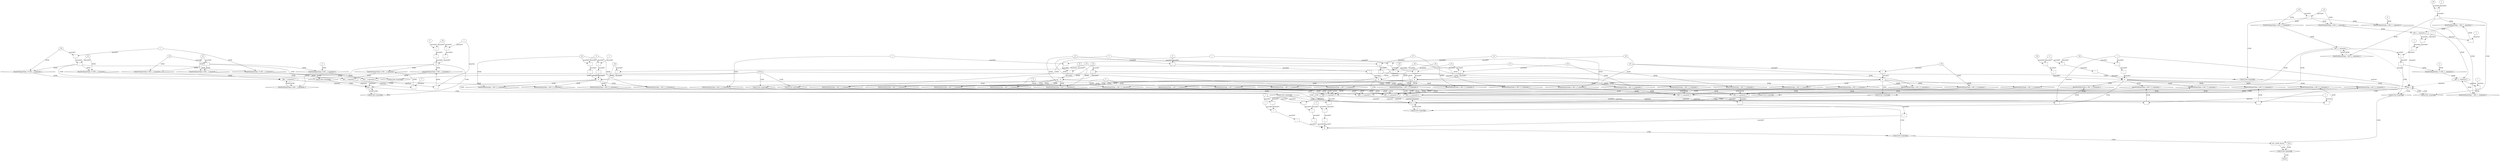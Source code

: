 digraph dag {
"CHC_COMP_FALSE" [label="CHC_COMP_FALSE" nodeName="CHC_COMP_FALSE" class=CONTROL  shape="rect"];
"REC__f" [label="REC__f" nodeName="REC__f" class=CONTROL  shape="rect"];
"REC_f_" [label="REC_f_" nodeName="REC_f_" class=CONTROL  shape="rect"];
"REC_f_f" [label="REC_f_f" nodeName="REC_f_f" class=CONTROL  shape="rect"];
FALSE [label="FALSE" nodeName=FALSE class=CONTROL  shape="rect"];
Initial [label="Initial" nodeName=Initial class=CONTROL  shape="rect"];
ControlFowHyperEdge_0 [label="Control flow hyperedge" nodeName=ControlFowHyperEdge_0 class=controlFlowHyperEdge shape="diamond"];
"Initial" -> ControlFowHyperEdge_0 [label="CFHE"]
ControlFowHyperEdge_0 -> "REC_f_f" [label="CFHE"]
ControlFowHyperEdge_1 [label="Control flow hyperedge" nodeName=ControlFowHyperEdge_1 class=controlFlowHyperEdge shape="diamond"];
"REC__f" -> ControlFowHyperEdge_1 [label="CFHE"]
ControlFowHyperEdge_1 -> "REC_f_f" [label="CFHE"]
ControlFowHyperEdge_2 [label="Control flow hyperedge" nodeName=ControlFowHyperEdge_2 class=controlFlowHyperEdge shape="diamond"];
"Initial" -> ControlFowHyperEdge_2 [label="CFHE"]
ControlFowHyperEdge_2 -> "REC_f_f" [label="CFHE"]
ControlFowHyperEdge_3 [label="Control flow hyperedge" nodeName=ControlFowHyperEdge_3 class=controlFlowHyperEdge shape="diamond"];
"REC_f_" -> ControlFowHyperEdge_3 [label="CFHE"]
ControlFowHyperEdge_3 -> "REC_f_f" [label="CFHE"]
ControlFowHyperEdge_4 [label="Control flow hyperedge" nodeName=ControlFowHyperEdge_4 class=controlFlowHyperEdge shape="diamond"];
"REC_f_f" -> ControlFowHyperEdge_4 [label="CFHE"]
ControlFowHyperEdge_4 -> "REC_f_f" [label="CFHE"]
ControlFowHyperEdge_5 [label="Control flow hyperedge" nodeName=ControlFowHyperEdge_5 class=controlFlowHyperEdge shape="diamond"];
"REC_f_" -> ControlFowHyperEdge_5 [label="CFHE"]
ControlFowHyperEdge_5 -> "REC_f_f" [label="CFHE"]
ControlFowHyperEdge_6 [label="Control flow hyperedge" nodeName=ControlFowHyperEdge_6 class=controlFlowHyperEdge shape="diamond"];
"Initial" -> ControlFowHyperEdge_6 [label="CFHE"]
ControlFowHyperEdge_6 -> "REC_f_" [label="CFHE"]
ControlFowHyperEdge_7 [label="Control flow hyperedge" nodeName=ControlFowHyperEdge_7 class=controlFlowHyperEdge shape="diamond"];
"REC_f_" -> ControlFowHyperEdge_7 [label="CFHE"]
ControlFowHyperEdge_7 -> "REC_f_" [label="CFHE"]
ControlFowHyperEdge_8 [label="Control flow hyperedge" nodeName=ControlFowHyperEdge_8 class=controlFlowHyperEdge shape="diamond"];
"Initial" -> ControlFowHyperEdge_8 [label="CFHE"]
ControlFowHyperEdge_8 -> "REC__f" [label="CFHE"]
ControlFowHyperEdge_9 [label="Control flow hyperedge" nodeName=ControlFowHyperEdge_9 class=controlFlowHyperEdge shape="diamond"];
"REC__f" -> ControlFowHyperEdge_9 [label="CFHE"]
ControlFowHyperEdge_9 -> "REC__f" [label="CFHE"]
ControlFowHyperEdge_10 [label="Control flow hyperedge" nodeName=ControlFowHyperEdge_10 class=controlFlowHyperEdge shape="diamond"];
"Initial" -> ControlFowHyperEdge_10 [label="CFHE"]
ControlFowHyperEdge_10 -> "REC__f" [label="CFHE"]
ControlFowHyperEdge_11 [label="Control flow hyperedge" nodeName=ControlFowHyperEdge_11 class=controlFlowHyperEdge shape="diamond"];
"REC_f_f" -> ControlFowHyperEdge_11 [label="CFHE"]
ControlFowHyperEdge_11 -> "CHC_COMP_FALSE" [label="CFHE"]
ControlFowHyperEdge_12 [label="Control flow hyperedge" nodeName=ControlFowHyperEdge_12 class=controlFlowHyperEdge shape="diamond"];
"REC_f_" -> ControlFowHyperEdge_12 [label="CFHE"]
ControlFowHyperEdge_12 -> "CHC_COMP_FALSE" [label="CFHE"]
ControlFowHyperEdge_13 [label="Control flow hyperedge" nodeName=ControlFowHyperEdge_13 class=controlFlowHyperEdge shape="diamond"];
"CHC_COMP_FALSE" -> ControlFowHyperEdge_13 [label="CFHE"]
ControlFowHyperEdge_13 -> "FALSE" [label="CFHE"]
"REC_f_f_argument_0" [label="REC_f_f_argument_0" nodeName=argument0 class=argument  head="REC_f_f" shape="oval"];
"REC_f_f_argument_0" -> "REC_f_f"[label="argument" style="dashed"]
"REC_f_f_argument_1" [label="REC_f_f_argument_1" nodeName=argument1 class=argument  head="REC_f_f" shape="oval"];
"REC_f_f_argument_1" -> "REC_f_f"[label="argument" style="dashed"]
"REC_f_f_argument_2" [label="REC_f_f_argument_2" nodeName=argument2 class=argument  head="REC_f_f" shape="oval"];
"REC_f_f_argument_2" -> "REC_f_f"[label="argument" style="dashed"]
"REC_f_f_argument_3" [label="REC_f_f_argument_3" nodeName=argument3 class=argument  head="REC_f_f" shape="oval"];
"REC_f_f_argument_3" -> "REC_f_f"[label="argument" style="dashed"]
"REC_f_f_argument_4" [label="REC_f_f_argument_4" nodeName=argument4 class=argument  head="REC_f_f" shape="oval"];
"REC_f_f_argument_4" -> "REC_f_f"[label="argument" style="dashed"]
"REC_f_f_argument_5" [label="REC_f_f_argument_5" nodeName=argument5 class=argument  head="REC_f_f" shape="oval"];
"REC_f_f_argument_5" -> "REC_f_f"[label="argument" style="dashed"]
"REC__f_argument_0" [label="REC__f_argument_0" nodeName=argument0 class=argument  head="REC__f" shape="oval"];
"REC__f_argument_0" -> "REC__f"[label="argument" style="dashed"]
"REC__f_argument_1" [label="REC__f_argument_1" nodeName=argument1 class=argument  head="REC__f" shape="oval"];
"REC__f_argument_1" -> "REC__f"[label="argument" style="dashed"]
"REC__f_argument_2" [label="REC__f_argument_2" nodeName=argument2 class=argument  head="REC__f" shape="oval"];
"REC__f_argument_2" -> "REC__f"[label="argument" style="dashed"]
"REC_f__argument_0" [label="REC_f__argument_0" nodeName=argument0 class=argument  head="REC_f_" shape="oval"];
"REC_f__argument_0" -> "REC_f_"[label="argument" style="dashed"]
"REC_f__argument_1" [label="REC_f__argument_1" nodeName=argument1 class=argument  head="REC_f_" shape="oval"];
"REC_f__argument_1" -> "REC_f_"[label="argument" style="dashed"]
"REC_f__argument_2" [label="REC_f__argument_2" nodeName=argument2 class=argument  head="REC_f_" shape="oval"];
"REC_f__argument_2" -> "REC_f_"[label="argument" style="dashed"]

"xxxREC_f_f___Initial_0xxx_and" [label="&" nodeName="xxxREC_f_f___Initial_0xxx_and" class=Operator shape="rect"];
"xxxREC_f_f___Initial_0xxxguard_0_node_0" [label="=" nodeName="xxxREC_f_f___Initial_0xxxguard_0_node_0" class=Operator  shape="rect"];
"xxxREC_f_f___Initial_0xxxdataFlow5_node_0" -> "xxxREC_f_f___Initial_0xxxguard_0_node_0"[label="guardAST"]
"xxxREC_f_f___Initial_0xxxdataFlow4_node_0" -> "xxxREC_f_f___Initial_0xxxguard_0_node_0"[label="guardAST"]

"xxxREC_f_f___Initial_0xxxguard_0_node_0" -> "xxxREC_f_f___Initial_0xxx_and" [label="guardAST"];
"xxxREC_f_f___Initial_0xxxguard1_node_0" [label="=" nodeName="xxxREC_f_f___Initial_0xxxguard1_node_0" class=Operator  shape="rect"];
"xxxREC_f_f___Initial_0xxxguard1_node_2" [label="-" nodeName="xxxREC_f_f___Initial_0xxxguard1_node_2" class= Operator shape="rect"];
"xxxREC_f_f___Initial_0xxxdataFlow1_node_0" -> "xxxREC_f_f___Initial_0xxxguard1_node_0"[label="guardAST"]
"xxxREC_f_f___Initial_0xxxguard1_node_2" -> "xxxREC_f_f___Initial_0xxxguard1_node_0"[label="guardAST"]
"xxxREC_f_f___Initial_0xxxdataFlow_0_node_0" -> "xxxREC_f_f___Initial_0xxxguard1_node_2"[label="guardAST"]
"xxxREC_f_f___Initial_0xxxdataFlow3_node_0" -> "xxxREC_f_f___Initial_0xxxguard1_node_2"[label="guardAST"]

"xxxREC_f_f___Initial_0xxxguard1_node_0" -> "xxxREC_f_f___Initial_0xxx_and" [label="guardAST"];
"xxxREC_f_f___Initial_0xxx_and" -> "ControlFowHyperEdge_0" [label="CFHE"];
"xxxREC_f_f___Initial_0xxxdataFlow_0_node_0" [label="_P1" nodeName="xxxREC_f_f___Initial_0xxxdataFlow_0_node_0" class=symbolicConstant ];

"xxxREC_f_f___Initial_0xxxdataFlow1_node_0" [label="_P2" nodeName="xxxREC_f_f___Initial_0xxxdataFlow1_node_0" class=symbolicConstant ];

"xxxREC_f_f___Initial_0xxxdataFlow2_node_0" [label="0" nodeName="xxxREC_f_f___Initial_0xxxdataFlow2_node_0" class=IdealInt ];

"xxxREC_f_f___Initial_0xxxdataFlow3_node_0" [label="1" nodeName="xxxREC_f_f___Initial_0xxxdataFlow3_node_0" class=IdealInt ];

"xxxREC_f_f___Initial_0xxxdataFlow4_node_0" [label="_P4" nodeName="xxxREC_f_f___Initial_0xxxdataFlow4_node_0" class=symbolicConstant ];

"xxxREC_f_f___Initial_0xxxdataFlow5_node_0" [label="_P0" nodeName="xxxREC_f_f___Initial_0xxxdataFlow5_node_0" class=symbolicConstant ];

"xxxREC_f_f___REC__f_1xxx_and" [label="&" nodeName="xxxREC_f_f___REC__f_1xxx_and" class=Operator shape="rect"];
"xxxREC_f_f___REC__f_1xxxguard_0_node_0" [label="!" nodeName="xxxREC_f_f___REC__f_1xxxguard_0_node_0" class=Operator shape="rect"];
"xxxREC_f_f___REC__f_1xxxguard_0_node_1" [label="=" nodeName="xxxREC_f_f___REC__f_1xxxguard_0_node_1" class=Operator  shape="rect"];
"xxxREC_f_f___REC__f_1xxxguard_0_node_3" [label="1" nodeName="xxxREC_f_f___REC__f_1xxxguard_0_node_3" class=IdealInt ];
"xxxREC_f_f___REC__f_1xxxguard_0_node_1" -> "xxxREC_f_f___REC__f_1xxxguard_0_node_0"[label="guardAST"]
"xxxREC_f_f___REC__f_1xxxdataFlow3_node_0" -> "xxxREC_f_f___REC__f_1xxxguard_0_node_1"[label="guardAST"]
"xxxREC_f_f___REC__f_1xxxguard_0_node_3" -> "xxxREC_f_f___REC__f_1xxxguard_0_node_1"[label="guardAST"]

"xxxREC_f_f___REC__f_1xxxguard_0_node_0" -> "xxxREC_f_f___REC__f_1xxx_and" [label="guardAST"];
"xxxREC_f_f___REC__f_1xxxguard1_node_0" [label="!" nodeName="xxxREC_f_f___REC__f_1xxxguard1_node_0" class=Operator shape="rect"];
"xxxREC_f_f___REC__f_1xxxguard1_node_1" [label="=" nodeName="xxxREC_f_f___REC__f_1xxxguard1_node_1" class=Operator  shape="rect"];
"xxxREC_f_f___REC__f_1xxxguard1_node_1" -> "xxxREC_f_f___REC__f_1xxxguard1_node_0"[label="guardAST"]
"xxxREC_f_f___REC__f_1xxxdataFlow3_node_0" -> "xxxREC_f_f___REC__f_1xxxguard1_node_1"[label="guardAST"]
"xxxREC_f_f___REC__f_1xxxdataFlow_0_node_0" -> "xxxREC_f_f___REC__f_1xxxguard1_node_1"[label="guardAST"]

"xxxREC_f_f___REC__f_1xxxguard1_node_0" -> "xxxREC_f_f___REC__f_1xxx_and" [label="guardAST"];
"xxxREC_f_f___REC__f_1xxxguard2_node_0" [label="=" nodeName="xxxREC_f_f___REC__f_1xxxguard2_node_0" class=Operator  shape="rect"];
"xxxREC_f_f___REC__f_1xxxdataFlow2_node_0" -> "xxxREC_f_f___REC__f_1xxxguard2_node_0"[label="guardAST"]
"xxxREC_f_f___REC__f_1xxxdataFlow1_node_0" -> "xxxREC_f_f___REC__f_1xxxguard2_node_0"[label="guardAST"]

"xxxREC_f_f___REC__f_1xxxguard2_node_0" -> "xxxREC_f_f___REC__f_1xxx_and" [label="guardAST"];
"xxxREC_f_f___REC__f_1xxx_and" -> "ControlFowHyperEdge_1" [label="CFHE"];
"xxxREC_f_f___REC__f_1xxxdataFlow_0_node_0" [label="0" nodeName="xxxREC_f_f___REC__f_1xxxdataFlow_0_node_0" class=IdealInt ];

"xxxREC_f_f___REC__f_1xxxdataFlow1_node_0" [label="_P6" nodeName="xxxREC_f_f___REC__f_1xxxdataFlow1_node_0" class=symbolicConstant ];

"xxxREC_f_f___REC__f_1xxxdataFlow2_node_0" [label="_P0" nodeName="xxxREC_f_f___REC__f_1xxxdataFlow2_node_0" class=symbolicConstant ];

"xxxREC_f_f___REC__f_1xxxdataFlow3_node_0" [label="_P5" nodeName="xxxREC_f_f___REC__f_1xxxdataFlow3_node_0" class=symbolicConstant ];

"xxxREC_f_f___Initial_2xxx_and" [label="&" nodeName="xxxREC_f_f___Initial_2xxx_and" class=Operator shape="rect"];
"xxxREC_f_f___Initial_2xxxguard_0_node_0" [label="=" nodeName="xxxREC_f_f___Initial_2xxxguard_0_node_0" class=Operator  shape="rect"];
"xxxREC_f_f___Initial_2xxxdataFlow_0_node_0" -> "xxxREC_f_f___Initial_2xxxguard_0_node_0"[label="guardAST"]
"xxxREC_f_f___Initial_2xxxdataFlow1_node_0" -> "xxxREC_f_f___Initial_2xxxguard_0_node_0"[label="guardAST"]

"xxxREC_f_f___Initial_2xxxguard_0_node_0" -> "xxxREC_f_f___Initial_2xxx_and" [label="guardAST"];
"xxxREC_f_f___Initial_2xxxguard1_node_0" [label="=" nodeName="xxxREC_f_f___Initial_2xxxguard1_node_0" class=Operator  shape="rect"];
"xxxREC_f_f___Initial_2xxxdataFlow5_node_0" -> "xxxREC_f_f___Initial_2xxxguard1_node_0"[label="guardAST"]
"xxxREC_f_f___Initial_2xxxdataFlow4_node_0" -> "xxxREC_f_f___Initial_2xxxguard1_node_0"[label="guardAST"]

"xxxREC_f_f___Initial_2xxxguard1_node_0" -> "xxxREC_f_f___Initial_2xxx_and" [label="guardAST"];
"xxxREC_f_f___Initial_2xxx_and" -> "ControlFowHyperEdge_2" [label="CFHE"];
"xxxREC_f_f___Initial_2xxxdataFlow_0_node_0" [label="_P0" nodeName="xxxREC_f_f___Initial_2xxxdataFlow_0_node_0" class=symbolicConstant ];

"xxxREC_f_f___Initial_2xxxdataFlow1_node_0" [label="_P2" nodeName="xxxREC_f_f___Initial_2xxxdataFlow1_node_0" class=symbolicConstant ];

"xxxREC_f_f___Initial_2xxxdataFlow2_node_0" [label="0" nodeName="xxxREC_f_f___Initial_2xxxdataFlow2_node_0" class=IdealInt ];


"xxxREC_f_f___Initial_2xxxdataFlow4_node_0" [label="_P4" nodeName="xxxREC_f_f___Initial_2xxxdataFlow4_node_0" class=symbolicConstant ];

"xxxREC_f_f___Initial_2xxxdataFlow5_node_0" [label="_P1" nodeName="xxxREC_f_f___Initial_2xxxdataFlow5_node_0" class=symbolicConstant ];

"xxxREC_f_f___REC_f__3xxx_and" [label="&" nodeName="xxxREC_f_f___REC_f__3xxx_and" class=Operator shape="rect"];
"xxxREC_f_f___REC_f__3xxxguard_0_node_0" [label="!" nodeName="xxxREC_f_f___REC_f__3xxxguard_0_node_0" class=Operator shape="rect"];
"xxxREC_f_f___REC_f__3xxxguard_0_node_1" [label="=" nodeName="xxxREC_f_f___REC_f__3xxxguard_0_node_1" class=Operator  shape="rect"];
"xxxREC_f_f___REC_f__3xxxguard_0_node_3" [label="0" nodeName="xxxREC_f_f___REC_f__3xxxguard_0_node_3" class=IdealInt ];
"xxxREC_f_f___REC_f__3xxxguard_0_node_1" -> "xxxREC_f_f___REC_f__3xxxguard_0_node_0"[label="guardAST"]
"xxxREC_f_f___REC_f__3xxxdataFlow_0_node_0" -> "xxxREC_f_f___REC_f__3xxxguard_0_node_1"[label="guardAST"]
"xxxREC_f_f___REC_f__3xxxguard_0_node_3" -> "xxxREC_f_f___REC_f__3xxxguard_0_node_1"[label="guardAST"]

"xxxREC_f_f___REC_f__3xxxguard_0_node_0" -> "xxxREC_f_f___REC_f__3xxx_and" [label="guardAST"];
"xxxREC_f_f___REC_f__3xxxguard1_node_0" [label="=" nodeName="xxxREC_f_f___REC_f__3xxxguard1_node_0" class=Operator  shape="rect"];
"xxxREC_f_f___REC_f__3xxxguard1_node_2" [label="-" nodeName="xxxREC_f_f___REC_f__3xxxguard1_node_2" class= Operator shape="rect"];
"xxxREC_f_f___REC_f__3xxxdataFlow2_node_0" -> "xxxREC_f_f___REC_f__3xxxguard1_node_0"[label="guardAST"]
"xxxREC_f_f___REC_f__3xxxguard1_node_2" -> "xxxREC_f_f___REC_f__3xxxguard1_node_0"[label="guardAST"]
"xxxREC_f_f___REC_f__3xxxdataFlow3_node_0" -> "xxxREC_f_f___REC_f__3xxxguard1_node_2"[label="guardAST"]
"xxxREC_f_f___REC_f__3xxxdataFlow1_node_0" -> "xxxREC_f_f___REC_f__3xxxguard1_node_2"[label="guardAST"]

"xxxREC_f_f___REC_f__3xxxguard1_node_0" -> "xxxREC_f_f___REC_f__3xxx_and" [label="guardAST"];
"xxxREC_f_f___REC_f__3xxx_and" -> "ControlFowHyperEdge_3" [label="CFHE"];
"xxxREC_f_f___REC_f__3xxxdataFlow_0_node_0" [label="_P7" nodeName="xxxREC_f_f___REC_f__3xxxdataFlow_0_node_0" class=symbolicConstant ];

"xxxREC_f_f___REC_f__3xxxdataFlow1_node_0" [label="1" nodeName="xxxREC_f_f___REC_f__3xxxdataFlow1_node_0" class=IdealInt ];

"xxxREC_f_f___REC_f__3xxxdataFlow2_node_0" [label="_P3" nodeName="xxxREC_f_f___REC_f__3xxxdataFlow2_node_0" class=symbolicConstant ];

"xxxREC_f_f___REC_f__3xxxdataFlow3_node_0" [label="_P2" nodeName="xxxREC_f_f___REC_f__3xxxdataFlow3_node_0" class=symbolicConstant ];

"xxxREC_f_f___REC_f_f_4xxx_and" [label="&" nodeName="xxxREC_f_f___REC_f_f_4xxx_and" class=Operator shape="rect"];
"xxxREC_f_f___REC_f_f_4xxxguard_0_node_0" [label="!" nodeName="xxxREC_f_f___REC_f_f_4xxxguard_0_node_0" class=Operator shape="rect"];
"xxxREC_f_f___REC_f_f_4xxxguard_0_node_1" [label="=" nodeName="xxxREC_f_f___REC_f_f_4xxxguard_0_node_1" class=Operator  shape="rect"];
"xxxREC_f_f___REC_f_f_4xxxguard_0_node_2" [label="_P6" nodeName="xxxREC_f_f___REC_f_f_4xxxguard_0_node_2" class=symbolicConstant ];
"xxxREC_f_f___REC_f_f_4xxxguard_0_node_1" -> "xxxREC_f_f___REC_f_f_4xxxguard_0_node_0"[label="guardAST"]
"xxxREC_f_f___REC_f_f_4xxxguard_0_node_2" -> "xxxREC_f_f___REC_f_f_4xxxguard_0_node_1"[label="guardAST"]
"xxxREC_f_f___REC_f_f_4xxxdataFlow_0_node_2" -> "xxxREC_f_f___REC_f_f_4xxxguard_0_node_1"[label="guardAST"]

"xxxREC_f_f___REC_f_f_4xxxguard_0_node_0" -> "xxxREC_f_f___REC_f_f_4xxx_and" [label="guardAST"];
"xxxREC_f_f___REC_f_f_4xxxguard1_node_0" [label="!" nodeName="xxxREC_f_f___REC_f_f_4xxxguard1_node_0" class=Operator shape="rect"];
"xxxREC_f_f___REC_f_f_4xxxguard1_node_1" [label="=" nodeName="xxxREC_f_f___REC_f_f_4xxxguard1_node_1" class=Operator  shape="rect"];
"xxxREC_f_f___REC_f_f_4xxxguard1_node_3" [label="0" nodeName="xxxREC_f_f___REC_f_f_4xxxguard1_node_3" class=IdealInt ];
"xxxREC_f_f___REC_f_f_4xxxguard1_node_1" -> "xxxREC_f_f___REC_f_f_4xxxguard1_node_0"[label="guardAST"]
"xxxREC_f_f___REC_f_f_4xxxguard_0_node_2" -> "xxxREC_f_f___REC_f_f_4xxxguard1_node_1"[label="guardAST"]
"xxxREC_f_f___REC_f_f_4xxxguard1_node_3" -> "xxxREC_f_f___REC_f_f_4xxxguard1_node_1"[label="guardAST"]

"xxxREC_f_f___REC_f_f_4xxxguard1_node_0" -> "xxxREC_f_f___REC_f_f_4xxx_and" [label="guardAST"];
"xxxREC_f_f___REC_f_f_4xxxguard2_node_0" [label="!" nodeName="xxxREC_f_f___REC_f_f_4xxxguard2_node_0" class=Operator shape="rect"];
"xxxREC_f_f___REC_f_f_4xxxguard2_node_1" [label="=" nodeName="xxxREC_f_f___REC_f_f_4xxxguard2_node_1" class=Operator  shape="rect"];
"xxxREC_f_f___REC_f_f_4xxxguard2_node_2" [label="_P9" nodeName="xxxREC_f_f___REC_f_f_4xxxguard2_node_2" class=symbolicConstant ];
"xxxREC_f_f___REC_f_f_4xxxguard2_node_1" -> "xxxREC_f_f___REC_f_f_4xxxguard2_node_0"[label="guardAST"]
"xxxREC_f_f___REC_f_f_4xxxguard2_node_2" -> "xxxREC_f_f___REC_f_f_4xxxguard2_node_1"[label="guardAST"]
"xxxREC_f_f___REC_f_f_4xxxguard1_node_3" -> "xxxREC_f_f___REC_f_f_4xxxguard2_node_1"[label="guardAST"]

"xxxREC_f_f___REC_f_f_4xxxguard2_node_0" -> "xxxREC_f_f___REC_f_f_4xxx_and" [label="guardAST"];
"xxxREC_f_f___REC_f_f_4xxx_and" -> "ControlFowHyperEdge_4" [label="CFHE"];
"xxxREC_f_f___REC_f_f_4xxxdataFlow_0_node_0" [label="-" nodeName="xxxREC_f_f___REC_f_f_4xxxdataFlow_0_node_0" class= Operator shape="rect"];
"xxxREC_f_f___REC_f_f_4xxxdataFlow_0_node_2" [label="1" nodeName="xxxREC_f_f___REC_f_f_4xxxdataFlow_0_node_2" class=IdealInt ];
"REC_f_f_argument_0" -> "xxxREC_f_f___REC_f_f_4xxxdataFlow_0_node_0"[label="dataFlow"]
"xxxREC_f_f___REC_f_f_4xxxdataFlow_0_node_2" -> "xxxREC_f_f___REC_f_f_4xxxdataFlow_0_node_0"[label="dataFlow"]

"xxxREC_f_f___REC_f_f_4xxxdataFlow1_node_0" [label="-" nodeName="xxxREC_f_f___REC_f_f_4xxxdataFlow1_node_0" class= Operator shape="rect"];
"REC_f_f_argument_3" -> "xxxREC_f_f___REC_f_f_4xxxdataFlow1_node_0"[label="dataFlow"]
"xxxREC_f_f___REC_f_f_4xxxdataFlow_0_node_2" -> "xxxREC_f_f___REC_f_f_4xxxdataFlow1_node_0"[label="dataFlow"]

"xxxREC_f_f___REC_f_f_4xxxdataFlow2_node_0" [label="-" nodeName="xxxREC_f_f___REC_f_f_4xxxdataFlow2_node_0" class= Operator shape="rect"];
"xxxREC_f_f___REC_f_f_4xxxdataFlow2_node_2" [label="-1" nodeName="xxxREC_f_f___REC_f_f_4xxxdataFlow2_node_2" class=IdealInt ];
"REC_f_f_argument_1" -> "xxxREC_f_f___REC_f_f_4xxxdataFlow2_node_0"[label="dataFlow"]
"xxxREC_f_f___REC_f_f_4xxxdataFlow2_node_2" -> "xxxREC_f_f___REC_f_f_4xxxdataFlow2_node_0"[label="dataFlow"]

"xxxREC_f_f___REC_f_f_4xxxdataFlow3_node_0" [label="-" nodeName="xxxREC_f_f___REC_f_f_4xxxdataFlow3_node_0" class= Operator shape="rect"];
"REC_f_f_argument_4" -> "xxxREC_f_f___REC_f_f_4xxxdataFlow3_node_0"[label="dataFlow"]
"xxxREC_f_f___REC_f_f_4xxxdataFlow2_node_2" -> "xxxREC_f_f___REC_f_f_4xxxdataFlow3_node_0"[label="dataFlow"]

"xxxREC_f_f___REC_f__5xxx_and" [label="&" nodeName="xxxREC_f_f___REC_f__5xxx_and" class=Operator shape="rect"];
"xxxREC_f_f___REC_f__5xxxguard_0_node_0" [label="!" nodeName="xxxREC_f_f___REC_f__5xxxguard_0_node_0" class=Operator shape="rect"];
"xxxREC_f_f___REC_f__5xxxguard_0_node_1" [label="=" nodeName="xxxREC_f_f___REC_f__5xxxguard_0_node_1" class=Operator  shape="rect"];
"xxxREC_f_f___REC_f__5xxxguard_0_node_1" -> "xxxREC_f_f___REC_f__5xxxguard_0_node_0"[label="guardAST"]
"xxxREC_f_f___REC_f__5xxxdataFlow_0_node_0" -> "xxxREC_f_f___REC_f__5xxxguard_0_node_1"[label="guardAST"]
"xxxREC_f_f___REC_f__5xxxdataFlow1_node_0" -> "xxxREC_f_f___REC_f__5xxxguard_0_node_1"[label="guardAST"]

"xxxREC_f_f___REC_f__5xxxguard_0_node_0" -> "xxxREC_f_f___REC_f__5xxx_and" [label="guardAST"];
"xxxREC_f_f___REC_f__5xxxguard1_node_0" [label="=" nodeName="xxxREC_f_f___REC_f__5xxxguard1_node_0" class=Operator  shape="rect"];
"xxxREC_f_f___REC_f__5xxxdataFlow3_node_0" -> "xxxREC_f_f___REC_f__5xxxguard1_node_0"[label="guardAST"]
"xxxREC_f_f___REC_f__5xxxdataFlow2_node_0" -> "xxxREC_f_f___REC_f__5xxxguard1_node_0"[label="guardAST"]

"xxxREC_f_f___REC_f__5xxxguard1_node_0" -> "xxxREC_f_f___REC_f__5xxx_and" [label="guardAST"];
"xxxREC_f_f___REC_f__5xxx_and" -> "ControlFowHyperEdge_5" [label="CFHE"];
"xxxREC_f_f___REC_f__5xxxdataFlow_0_node_0" [label="_P7" nodeName="xxxREC_f_f___REC_f__5xxxdataFlow_0_node_0" class=symbolicConstant ];

"xxxREC_f_f___REC_f__5xxxdataFlow1_node_0" [label="0" nodeName="xxxREC_f_f___REC_f__5xxxdataFlow1_node_0" class=IdealInt ];

"xxxREC_f_f___REC_f__5xxxdataFlow2_node_0" [label="_P3" nodeName="xxxREC_f_f___REC_f__5xxxdataFlow2_node_0" class=symbolicConstant ];

"xxxREC_f_f___REC_f__5xxxdataFlow3_node_0" [label="_P0" nodeName="xxxREC_f_f___REC_f__5xxxdataFlow3_node_0" class=symbolicConstant ];

"xxxREC_f____Initial_6xxxguard_0_node_0" [label="=" nodeName="xxxREC_f____Initial_6xxxguard_0_node_0" class=Operator  shape="rect"];
"xxxREC_f____Initial_6xxxdataFlow2_node_0" -> "xxxREC_f____Initial_6xxxguard_0_node_0"[label="guardAST"]
"xxxREC_f____Initial_6xxxdataFlow1_node_0" -> "xxxREC_f____Initial_6xxxguard_0_node_0"[label="guardAST"]

"xxxREC_f____Initial_6xxxguard_0_node_0" -> "ControlFowHyperEdge_6" [label="CFHE"];
"xxxREC_f____Initial_6xxxdataFlow_0_node_0" [label="0" nodeName="xxxREC_f____Initial_6xxxdataFlow_0_node_0" class=IdealInt ];

"xxxREC_f____Initial_6xxxdataFlow1_node_0" [label="_P1" nodeName="xxxREC_f____Initial_6xxxdataFlow1_node_0" class=symbolicConstant ];

"xxxREC_f____Initial_6xxxdataFlow2_node_0" [label="_P0" nodeName="xxxREC_f____Initial_6xxxdataFlow2_node_0" class=symbolicConstant ];

"xxxREC_f____REC_f__7xxxguard_0_node_0" [label="!" nodeName="xxxREC_f____REC_f__7xxxguard_0_node_0" class=Operator shape="rect"];
"xxxREC_f____REC_f__7xxxguard_0_node_1" [label="=" nodeName="xxxREC_f____REC_f__7xxxguard_0_node_1" class=Operator  shape="rect"];
"xxxREC_f____REC_f__7xxxguard_0_node_2" [label="_P4" nodeName="xxxREC_f____REC_f__7xxxguard_0_node_2" class=symbolicConstant ];
"xxxREC_f____REC_f__7xxxguard_0_node_3" [label="0" nodeName="xxxREC_f____REC_f__7xxxguard_0_node_3" class=IdealInt ];
"xxxREC_f____REC_f__7xxxguard_0_node_1" -> "xxxREC_f____REC_f__7xxxguard_0_node_0"[label="guardAST"]
"xxxREC_f____REC_f__7xxxguard_0_node_2" -> "xxxREC_f____REC_f__7xxxguard_0_node_1"[label="guardAST"]
"xxxREC_f____REC_f__7xxxguard_0_node_3" -> "xxxREC_f____REC_f__7xxxguard_0_node_1"[label="guardAST"]

"xxxREC_f____REC_f__7xxxguard_0_node_0" -> "ControlFowHyperEdge_7" [label="CFHE"];
"xxxREC_f____REC_f__7xxxdataFlow_0_node_0" [label="-" nodeName="xxxREC_f____REC_f__7xxxdataFlow_0_node_0" class= Operator shape="rect"];
"xxxREC_f____REC_f__7xxxdataFlow_0_node_2" [label="1" nodeName="xxxREC_f____REC_f__7xxxdataFlow_0_node_2" class=IdealInt ];
"REC_f__argument_0" -> "xxxREC_f____REC_f__7xxxdataFlow_0_node_0"[label="dataFlow"]
"xxxREC_f____REC_f__7xxxdataFlow_0_node_2" -> "xxxREC_f____REC_f__7xxxdataFlow_0_node_0"[label="dataFlow"]

"xxxREC_f____REC_f__7xxxdataFlow1_node_0" [label="-" nodeName="xxxREC_f____REC_f__7xxxdataFlow1_node_0" class= Operator shape="rect"];
"xxxREC_f____REC_f__7xxxdataFlow1_node_2" [label="-1" nodeName="xxxREC_f____REC_f__7xxxdataFlow1_node_2" class=IdealInt ];
"REC_f__argument_1" -> "xxxREC_f____REC_f__7xxxdataFlow1_node_0"[label="dataFlow"]
"xxxREC_f____REC_f__7xxxdataFlow1_node_2" -> "xxxREC_f____REC_f__7xxxdataFlow1_node_0"[label="dataFlow"]

"xxxREC__f___Initial_8xxxguard_0_node_0" [label="=" nodeName="xxxREC__f___Initial_8xxxguard_0_node_0" class=Operator  shape="rect"];
"xxxREC__f___Initial_8xxxdataFlow2_node_0" -> "xxxREC__f___Initial_8xxxguard_0_node_0"[label="guardAST"]
"xxxREC__f___Initial_8xxxdataFlow1_node_0" -> "xxxREC__f___Initial_8xxxguard_0_node_0"[label="guardAST"]

"xxxREC__f___Initial_8xxxguard_0_node_0" -> "ControlFowHyperEdge_8" [label="CFHE"];
"xxxREC__f___Initial_8xxxdataFlow_0_node_0" [label="0" nodeName="xxxREC__f___Initial_8xxxdataFlow_0_node_0" class=IdealInt ];

"xxxREC__f___Initial_8xxxdataFlow1_node_0" [label="_P1" nodeName="xxxREC__f___Initial_8xxxdataFlow1_node_0" class=symbolicConstant ];

"xxxREC__f___Initial_8xxxdataFlow2_node_0" [label="_P0" nodeName="xxxREC__f___Initial_8xxxdataFlow2_node_0" class=symbolicConstant ];

"xxxREC__f___REC__f_9xxx_and" [label="&" nodeName="xxxREC__f___REC__f_9xxx_and" class=Operator shape="rect"];
"xxxREC__f___REC__f_9xxxguard_0_node_0" [label="!" nodeName="xxxREC__f___REC__f_9xxxguard_0_node_0" class=Operator shape="rect"];
"xxxREC__f___REC__f_9xxxguard_0_node_1" [label="=" nodeName="xxxREC__f___REC__f_9xxxguard_0_node_1" class=Operator  shape="rect"];
"xxxREC__f___REC__f_9xxxguard_0_node_2" [label="_P4" nodeName="xxxREC__f___REC__f_9xxxguard_0_node_2" class=symbolicConstant ];
"xxxREC__f___REC__f_9xxxguard_0_node_1" -> "xxxREC__f___REC__f_9xxxguard_0_node_0"[label="guardAST"]
"xxxREC__f___REC__f_9xxxguard_0_node_2" -> "xxxREC__f___REC__f_9xxxguard_0_node_1"[label="guardAST"]
"xxxREC__f___REC__f_9xxxdataFlow_0_node_2" -> "xxxREC__f___REC__f_9xxxguard_0_node_1"[label="guardAST"]

"xxxREC__f___REC__f_9xxxguard_0_node_0" -> "xxxREC__f___REC__f_9xxx_and" [label="guardAST"];
"xxxREC__f___REC__f_9xxxguard1_node_0" [label="!" nodeName="xxxREC__f___REC__f_9xxxguard1_node_0" class=Operator shape="rect"];
"xxxREC__f___REC__f_9xxxguard1_node_1" [label="=" nodeName="xxxREC__f___REC__f_9xxxguard1_node_1" class=Operator  shape="rect"];
"xxxREC__f___REC__f_9xxxguard1_node_3" [label="0" nodeName="xxxREC__f___REC__f_9xxxguard1_node_3" class=IdealInt ];
"xxxREC__f___REC__f_9xxxguard1_node_1" -> "xxxREC__f___REC__f_9xxxguard1_node_0"[label="guardAST"]
"xxxREC__f___REC__f_9xxxguard_0_node_2" -> "xxxREC__f___REC__f_9xxxguard1_node_1"[label="guardAST"]
"xxxREC__f___REC__f_9xxxguard1_node_3" -> "xxxREC__f___REC__f_9xxxguard1_node_1"[label="guardAST"]

"xxxREC__f___REC__f_9xxxguard1_node_0" -> "xxxREC__f___REC__f_9xxx_and" [label="guardAST"];
"xxxREC__f___REC__f_9xxx_and" -> "ControlFowHyperEdge_9" [label="CFHE"];
"xxxREC__f___REC__f_9xxxdataFlow_0_node_0" [label="-" nodeName="xxxREC__f___REC__f_9xxxdataFlow_0_node_0" class= Operator shape="rect"];
"xxxREC__f___REC__f_9xxxdataFlow_0_node_2" [label="1" nodeName="xxxREC__f___REC__f_9xxxdataFlow_0_node_2" class=IdealInt ];
"REC__f_argument_0" -> "xxxREC__f___REC__f_9xxxdataFlow_0_node_0"[label="dataFlow"]
"xxxREC__f___REC__f_9xxxdataFlow_0_node_2" -> "xxxREC__f___REC__f_9xxxdataFlow_0_node_0"[label="dataFlow"]

"xxxREC__f___REC__f_9xxxdataFlow1_node_0" [label="-" nodeName="xxxREC__f___REC__f_9xxxdataFlow1_node_0" class= Operator shape="rect"];
"xxxREC__f___REC__f_9xxxdataFlow1_node_2" [label="-1" nodeName="xxxREC__f___REC__f_9xxxdataFlow1_node_2" class=IdealInt ];
"REC__f_argument_1" -> "xxxREC__f___REC__f_9xxxdataFlow1_node_0"[label="dataFlow"]
"xxxREC__f___REC__f_9xxxdataFlow1_node_2" -> "xxxREC__f___REC__f_9xxxdataFlow1_node_0"[label="dataFlow"]

"xxxREC__f___Initial_10xxxguard_0_node_0" [label="=" nodeName="xxxREC__f___Initial_10xxxguard_0_node_0" class=Operator  shape="rect"];
"xxxREC__f___Initial_10xxxguard_0_node_2" [label="-" nodeName="xxxREC__f___Initial_10xxxguard_0_node_2" class= Operator shape="rect"];
"xxxREC__f___Initial_10xxxdataFlow1_node_0" -> "xxxREC__f___Initial_10xxxguard_0_node_0"[label="guardAST"]
"xxxREC__f___Initial_10xxxguard_0_node_2" -> "xxxREC__f___Initial_10xxxguard_0_node_0"[label="guardAST"]
"xxxREC__f___Initial_10xxxdataFlow2_node_0" -> "xxxREC__f___Initial_10xxxguard_0_node_2"[label="guardAST"]
"xxxREC__f___Initial_10xxxdataFlow_0_node_0" -> "xxxREC__f___Initial_10xxxguard_0_node_2"[label="guardAST"]

"xxxREC__f___Initial_10xxxguard_0_node_0" -> "ControlFowHyperEdge_10" [label="CFHE"];
"xxxREC__f___Initial_10xxxdataFlow_0_node_0" [label="1" nodeName="xxxREC__f___Initial_10xxxdataFlow_0_node_0" class=IdealInt ];

"xxxREC__f___Initial_10xxxdataFlow1_node_0" [label="_P1" nodeName="xxxREC__f___Initial_10xxxdataFlow1_node_0" class=symbolicConstant ];

"xxxREC__f___Initial_10xxxdataFlow2_node_0" [label="_P0" nodeName="xxxREC__f___Initial_10xxxdataFlow2_node_0" class=symbolicConstant ];

"xxxCHC_COMP_FALSE___REC_f_f_11xxx_and" [label="&" nodeName="xxxCHC_COMP_FALSE___REC_f_f_11xxx_and" class=Operator shape="rect"];
"xxxCHC_COMP_FALSE___REC_f_f_11xxxguard_0_node_0" [label="!" nodeName="xxxCHC_COMP_FALSE___REC_f_f_11xxxguard_0_node_0" class=Operator shape="rect"];
"xxxCHC_COMP_FALSE___REC_f_f_11xxxguard_0_node_1" [label="=" nodeName="xxxCHC_COMP_FALSE___REC_f_f_11xxxguard_0_node_1" class=Operator  shape="rect"];
"xxxCHC_COMP_FALSE___REC_f_f_11xxxguard_0_node_2" [label="-" nodeName="xxxCHC_COMP_FALSE___REC_f_f_11xxxguard_0_node_2" class= Operator shape="rect"];
"xxxCHC_COMP_FALSE___REC_f_f_11xxxguard_0_node_4" [label="-1" nodeName="xxxCHC_COMP_FALSE___REC_f_f_11xxxguard_0_node_4" class=IdealInt ];
"xxxCHC_COMP_FALSE___REC_f_f_11xxxguard_0_node_5" [label="0" nodeName="xxxCHC_COMP_FALSE___REC_f_f_11xxxguard_0_node_5" class=IdealInt ];
"xxxCHC_COMP_FALSE___REC_f_f_11xxxguard_0_node_1" -> "xxxCHC_COMP_FALSE___REC_f_f_11xxxguard_0_node_0"[label="guardAST"]
"xxxCHC_COMP_FALSE___REC_f_f_11xxxguard_0_node_2" -> "xxxCHC_COMP_FALSE___REC_f_f_11xxxguard_0_node_1"[label="guardAST"]
"xxxCHC_COMP_FALSE___REC_f_f_11xxxguard_0_node_5" -> "xxxCHC_COMP_FALSE___REC_f_f_11xxxguard_0_node_1"[label="guardAST"]
"REC_f_f_argument_3" -> "xxxCHC_COMP_FALSE___REC_f_f_11xxxguard_0_node_2"[label="guardAST"]
"xxxCHC_COMP_FALSE___REC_f_f_11xxxguard_0_node_4" -> "xxxCHC_COMP_FALSE___REC_f_f_11xxxguard_0_node_2"[label="guardAST"]

"xxxCHC_COMP_FALSE___REC_f_f_11xxxguard_0_node_0" -> "xxxCHC_COMP_FALSE___REC_f_f_11xxx_and" [label="guardAST"];
"xxxCHC_COMP_FALSE___REC_f_f_11xxxguard1_node_0" [label="!" nodeName="xxxCHC_COMP_FALSE___REC_f_f_11xxxguard1_node_0" class=Operator shape="rect"];
"xxxCHC_COMP_FALSE___REC_f_f_11xxxguard1_node_1" [label="=" nodeName="xxxCHC_COMP_FALSE___REC_f_f_11xxxguard1_node_1" class=Operator  shape="rect"];
"xxxCHC_COMP_FALSE___REC_f_f_11xxxguard1_node_2" [label="-" nodeName="xxxCHC_COMP_FALSE___REC_f_f_11xxxguard1_node_2" class= Operator shape="rect"];
"xxxCHC_COMP_FALSE___REC_f_f_11xxxguard1_node_5" [label="1" nodeName="xxxCHC_COMP_FALSE___REC_f_f_11xxxguard1_node_5" class=IdealInt ];
"xxxCHC_COMP_FALSE___REC_f_f_11xxxguard1_node_1" -> "xxxCHC_COMP_FALSE___REC_f_f_11xxxguard1_node_0"[label="guardAST"]
"xxxCHC_COMP_FALSE___REC_f_f_11xxxguard1_node_2" -> "xxxCHC_COMP_FALSE___REC_f_f_11xxxguard1_node_1"[label="guardAST"]
"xxxCHC_COMP_FALSE___REC_f_f_11xxxguard1_node_5" -> "xxxCHC_COMP_FALSE___REC_f_f_11xxxguard1_node_1"[label="guardAST"]
"REC_f_f_argument_3" -> "xxxCHC_COMP_FALSE___REC_f_f_11xxxguard1_node_2"[label="guardAST"]
"xxxCHC_COMP_FALSE___REC_f_f_11xxxguard_0_node_4" -> "xxxCHC_COMP_FALSE___REC_f_f_11xxxguard1_node_2"[label="guardAST"]

"xxxCHC_COMP_FALSE___REC_f_f_11xxxguard1_node_0" -> "xxxCHC_COMP_FALSE___REC_f_f_11xxx_and" [label="guardAST"];
"xxxCHC_COMP_FALSE___REC_f_f_11xxxguard2_node_0" [label="!" nodeName="xxxCHC_COMP_FALSE___REC_f_f_11xxxguard2_node_0" class=Operator shape="rect"];
"xxxCHC_COMP_FALSE___REC_f_f_11xxxguard2_node_1" [label="=" nodeName="xxxCHC_COMP_FALSE___REC_f_f_11xxxguard2_node_1" class=Operator  shape="rect"];
"xxxCHC_COMP_FALSE___REC_f_f_11xxxguard2_node_2" [label="-" nodeName="xxxCHC_COMP_FALSE___REC_f_f_11xxxguard2_node_2" class= Operator shape="rect"];
"xxxCHC_COMP_FALSE___REC_f_f_11xxxguard2_node_1" -> "xxxCHC_COMP_FALSE___REC_f_f_11xxxguard2_node_0"[label="guardAST"]
"xxxCHC_COMP_FALSE___REC_f_f_11xxxguard2_node_2" -> "xxxCHC_COMP_FALSE___REC_f_f_11xxxguard2_node_1"[label="guardAST"]
"xxxCHC_COMP_FALSE___REC_f_f_11xxxguard_0_node_5" -> "xxxCHC_COMP_FALSE___REC_f_f_11xxxguard2_node_1"[label="guardAST"]
"REC_f_f_argument_3" -> "xxxCHC_COMP_FALSE___REC_f_f_11xxxguard2_node_2"[label="guardAST"]
"xxxCHC_COMP_FALSE___REC_f_f_11xxxguard_0_node_4" -> "xxxCHC_COMP_FALSE___REC_f_f_11xxxguard2_node_2"[label="guardAST"]

"xxxCHC_COMP_FALSE___REC_f_f_11xxxguard2_node_0" -> "xxxCHC_COMP_FALSE___REC_f_f_11xxx_and" [label="guardAST"];
"xxxCHC_COMP_FALSE___REC_f_f_11xxxguard3_node_0" [label="!" nodeName="xxxCHC_COMP_FALSE___REC_f_f_11xxxguard3_node_0" class=Operator shape="rect"];
"xxxCHC_COMP_FALSE___REC_f_f_11xxxguard3_node_1" [label="=" nodeName="xxxCHC_COMP_FALSE___REC_f_f_11xxxguard3_node_1" class=Operator  shape="rect"];
"xxxCHC_COMP_FALSE___REC_f_f_11xxxguard3_node_1" -> "xxxCHC_COMP_FALSE___REC_f_f_11xxxguard3_node_0"[label="guardAST"]
"REC_f_f_argument_2" -> "xxxCHC_COMP_FALSE___REC_f_f_11xxxguard3_node_1"[label="guardAST"]
"REC_f_f_argument_5" -> "xxxCHC_COMP_FALSE___REC_f_f_11xxxguard3_node_1"[label="guardAST"]

"xxxCHC_COMP_FALSE___REC_f_f_11xxxguard3_node_0" -> "xxxCHC_COMP_FALSE___REC_f_f_11xxx_and" [label="guardAST"];
"xxxCHC_COMP_FALSE___REC_f_f_11xxx_and" -> "ControlFowHyperEdge_11" [label="CFHE"];
"xxxCHC_COMP_FALSE___REC_f__12xxxguard_0_node_0" [label="!" nodeName="xxxCHC_COMP_FALSE___REC_f__12xxxguard_0_node_0" class=Operator shape="rect"];
"xxxCHC_COMP_FALSE___REC_f__12xxxguard_0_node_1" [label="=" nodeName="xxxCHC_COMP_FALSE___REC_f__12xxxguard_0_node_1" class=Operator  shape="rect"];
"xxxCHC_COMP_FALSE___REC_f__12xxxguard_0_node_3" [label="-" nodeName="xxxCHC_COMP_FALSE___REC_f__12xxxguard_0_node_3" class= Operator shape="rect"];
"xxxCHC_COMP_FALSE___REC_f__12xxxguard_0_node_4" [label="-" nodeName="xxxCHC_COMP_FALSE___REC_f__12xxxguard_0_node_4" class= Operator shape="rect"];
"xxxCHC_COMP_FALSE___REC_f__12xxxguard_0_node_6" [label="1" nodeName="xxxCHC_COMP_FALSE___REC_f__12xxxguard_0_node_6" class=IdealInt ];
"xxxCHC_COMP_FALSE___REC_f__12xxxguard_0_node_7" [label="-1" nodeName="xxxCHC_COMP_FALSE___REC_f__12xxxguard_0_node_7" class=IdealInt ];
"xxxCHC_COMP_FALSE___REC_f__12xxxguard_0_node_1" -> "xxxCHC_COMP_FALSE___REC_f__12xxxguard_0_node_0"[label="guardAST"]
"REC_f__argument_2" -> "xxxCHC_COMP_FALSE___REC_f__12xxxguard_0_node_1"[label="guardAST"]
"xxxCHC_COMP_FALSE___REC_f__12xxxguard_0_node_3" -> "xxxCHC_COMP_FALSE___REC_f__12xxxguard_0_node_1"[label="guardAST"]
"xxxCHC_COMP_FALSE___REC_f__12xxxguard_0_node_4" -> "xxxCHC_COMP_FALSE___REC_f__12xxxguard_0_node_3"[label="guardAST"]
"xxxCHC_COMP_FALSE___REC_f__12xxxguard_0_node_7" -> "xxxCHC_COMP_FALSE___REC_f__12xxxguard_0_node_3"[label="guardAST"]
"REC_f__argument_1" -> "xxxCHC_COMP_FALSE___REC_f__12xxxguard_0_node_4"[label="guardAST"]
"xxxCHC_COMP_FALSE___REC_f__12xxxguard_0_node_6" -> "xxxCHC_COMP_FALSE___REC_f__12xxxguard_0_node_4"[label="guardAST"]

"xxxCHC_COMP_FALSE___REC_f__12xxxguard_0_node_0" -> "ControlFowHyperEdge_12" [label="CFHE"];
"xxxFALSE___CHC_COMP_FALSE_13xxxguard_0_node_0" [label="true" nodeName="xxxFALSE___CHC_COMP_FALSE_13xxxguard_0_node_0" class=Constant ];

"xxxFALSE___CHC_COMP_FALSE_13xxxguard_0_node_0" -> "ControlFowHyperEdge_13" [label="CFHE"];
"xxxCHC_COMP_FALSE___REC_f__12xxxREC_f__argument_0_constant_0" [label="0" nodeName="xxxCHC_COMP_FALSE___REC_f__12xxxREC_f__argument_0_constant_0" class=Constant];
"DataFowHyperEdge_12_REC_f__argument_0" [label="DataFowHyperEdge_12_REC_f__argument_0" nodeName="DataFowHyperEdge_12_REC_f__argument_0" class=DataFlowHyperedge shape="diamond"];
"DataFowHyperEdge_12_REC_f__argument_0" -> "REC_f__argument_0"[label="DFHE"]
"xxxCHC_COMP_FALSE___REC_f__12xxxguard_0_node_0" -> "DataFowHyperEdge_12_REC_f__argument_0"[label="DFHE"]
"xxxCHC_COMP_FALSE___REC_f__12xxxREC_f__argument_0_constant_0" -> "DataFowHyperEdge_12_REC_f__argument_0" [label="DFHE"];
"REC__f_argument_2" -> "DataFowHyperEdge_1_REC_f_f_argument_5"[label="DFHE"]
"DataFowHyperEdge_1_REC_f_f_argument_5" [label="DataFowHyperEdge_1_REC_f_f_argument_5" nodeName="DataFowHyperEdge_1_REC_f_f_argument_5" class=DataFlowHyperedge shape="diamond"];
"DataFowHyperEdge_1_REC_f_f_argument_5" -> "REC_f_f_argument_5"[label="DFHE"]
"xxxREC_f_f___REC__f_1xxx_and" -> "DataFowHyperEdge_1_REC_f_f_argument_5"[label="DFHE"]
"REC_f__argument_2" -> "DataFowHyperEdge_3_REC_f_f_argument_2"[label="DFHE"]
"DataFowHyperEdge_3_REC_f_f_argument_2" [label="DataFowHyperEdge_3_REC_f_f_argument_2" nodeName="DataFowHyperEdge_3_REC_f_f_argument_2" class=DataFlowHyperedge shape="diamond"];
"DataFowHyperEdge_3_REC_f_f_argument_2" -> "REC_f_f_argument_2"[label="DFHE"]
"xxxREC_f_f___REC_f__3xxx_and" -> "DataFowHyperEdge_3_REC_f_f_argument_2"[label="DFHE"]
"REC_f_f_argument_2" -> "DataFowHyperEdge_4_REC_f_f_argument_2"[label="DFHE"]
"DataFowHyperEdge_4_REC_f_f_argument_2" [label="DataFowHyperEdge_4_REC_f_f_argument_2" nodeName="DataFowHyperEdge_4_REC_f_f_argument_2" class=DataFlowHyperedge shape="diamond"];
"DataFowHyperEdge_4_REC_f_f_argument_2" -> "REC_f_f_argument_2"[label="DFHE"]
"xxxREC_f_f___REC_f_f_4xxx_and" -> "DataFowHyperEdge_4_REC_f_f_argument_2"[label="DFHE"]
"REC_f_f_argument_5" -> "DataFowHyperEdge_4_REC_f_f_argument_5"[label="DFHE"]
"DataFowHyperEdge_4_REC_f_f_argument_5" [label="DataFowHyperEdge_4_REC_f_f_argument_5" nodeName="DataFowHyperEdge_4_REC_f_f_argument_5" class=DataFlowHyperedge shape="diamond"];
"DataFowHyperEdge_4_REC_f_f_argument_5" -> "REC_f_f_argument_5"[label="DFHE"]
"xxxREC_f_f___REC_f_f_4xxx_and" -> "DataFowHyperEdge_4_REC_f_f_argument_5"[label="DFHE"]
"REC_f__argument_2" -> "DataFowHyperEdge_5_REC_f_f_argument_2"[label="DFHE"]
"DataFowHyperEdge_5_REC_f_f_argument_2" [label="DataFowHyperEdge_5_REC_f_f_argument_2" nodeName="DataFowHyperEdge_5_REC_f_f_argument_2" class=DataFlowHyperedge shape="diamond"];
"DataFowHyperEdge_5_REC_f_f_argument_2" -> "REC_f_f_argument_2"[label="DFHE"]
"xxxREC_f_f___REC_f__5xxx_and" -> "DataFowHyperEdge_5_REC_f_f_argument_2"[label="DFHE"]
"REC_f__argument_2" -> "DataFowHyperEdge_7_REC_f__argument_2"[label="DFHE"]
"DataFowHyperEdge_7_REC_f__argument_2" [label="DataFowHyperEdge_7_REC_f__argument_2" nodeName="DataFowHyperEdge_7_REC_f__argument_2" class=DataFlowHyperedge shape="diamond"];
"DataFowHyperEdge_7_REC_f__argument_2" -> "REC_f__argument_2"[label="DFHE"]
"xxxREC_f____REC_f__7xxxguard_0_node_0" -> "DataFowHyperEdge_7_REC_f__argument_2"[label="DFHE"]
"REC__f_argument_2" -> "DataFowHyperEdge_9_REC__f_argument_2"[label="DFHE"]
"DataFowHyperEdge_9_REC__f_argument_2" [label="DataFowHyperEdge_9_REC__f_argument_2" nodeName="DataFowHyperEdge_9_REC__f_argument_2" class=DataFlowHyperedge shape="diamond"];
"DataFowHyperEdge_9_REC__f_argument_2" -> "REC__f_argument_2"[label="DFHE"]
"xxxREC__f___REC__f_9xxx_and" -> "DataFowHyperEdge_9_REC__f_argument_2"[label="DFHE"]
"DataFowHyperEdge_0_REC_f_f_argument_0" [label="DataFowHyperEdge_0_REC_f_f_argument_0" nodeName="DataFowHyperEdge_0_REC_f_f_argument_0" class=DataFlowHyperedge shape="diamond"];
"DataFowHyperEdge_0_REC_f_f_argument_0" -> "REC_f_f_argument_0"[label="DFHE"]
"xxxREC_f_f___Initial_0xxx_and" -> "DataFowHyperEdge_0_REC_f_f_argument_0"[label="DFHE"]
"xxxREC_f_f___Initial_0xxxdataFlow2_node_0" -> "DataFowHyperEdge_0_REC_f_f_argument_0" [label="DFHE"];
"DataFowHyperEdge_0_REC_f_f_argument_1" [label="DataFowHyperEdge_0_REC_f_f_argument_1" nodeName="DataFowHyperEdge_0_REC_f_f_argument_1" class=DataFlowHyperedge shape="diamond"];
"DataFowHyperEdge_0_REC_f_f_argument_1" -> "REC_f_f_argument_1"[label="DFHE"]
"xxxREC_f_f___Initial_0xxx_and" -> "DataFowHyperEdge_0_REC_f_f_argument_1"[label="DFHE"]
"xxxREC_f_f___Initial_0xxxdataFlow4_node_0" -> "DataFowHyperEdge_0_REC_f_f_argument_1" [label="DFHE"];
"DataFowHyperEdge_0_REC_f_f_argument_2" [label="DataFowHyperEdge_0_REC_f_f_argument_2" nodeName="DataFowHyperEdge_0_REC_f_f_argument_2" class=DataFlowHyperedge shape="diamond"];
"DataFowHyperEdge_0_REC_f_f_argument_2" -> "REC_f_f_argument_2"[label="DFHE"]
"xxxREC_f_f___Initial_0xxx_and" -> "DataFowHyperEdge_0_REC_f_f_argument_2"[label="DFHE"]
"xxxREC_f_f___Initial_0xxxdataFlow5_node_0" -> "DataFowHyperEdge_0_REC_f_f_argument_2" [label="DFHE"];
"DataFowHyperEdge_0_REC_f_f_argument_3" [label="DataFowHyperEdge_0_REC_f_f_argument_3" nodeName="DataFowHyperEdge_0_REC_f_f_argument_3" class=DataFlowHyperedge shape="diamond"];
"DataFowHyperEdge_0_REC_f_f_argument_3" -> "REC_f_f_argument_3"[label="DFHE"]
"xxxREC_f_f___Initial_0xxx_and" -> "DataFowHyperEdge_0_REC_f_f_argument_3"[label="DFHE"]
"xxxREC_f_f___Initial_0xxxdataFlow3_node_0" -> "DataFowHyperEdge_0_REC_f_f_argument_3" [label="DFHE"];
"DataFowHyperEdge_0_REC_f_f_argument_4" [label="DataFowHyperEdge_0_REC_f_f_argument_4" nodeName="DataFowHyperEdge_0_REC_f_f_argument_4" class=DataFlowHyperedge shape="diamond"];
"DataFowHyperEdge_0_REC_f_f_argument_4" -> "REC_f_f_argument_4"[label="DFHE"]
"xxxREC_f_f___Initial_0xxx_and" -> "DataFowHyperEdge_0_REC_f_f_argument_4"[label="DFHE"]
"xxxREC_f_f___Initial_0xxxdataFlow1_node_0" -> "DataFowHyperEdge_0_REC_f_f_argument_4" [label="DFHE"];
"DataFowHyperEdge_0_REC_f_f_argument_5" [label="DataFowHyperEdge_0_REC_f_f_argument_5" nodeName="DataFowHyperEdge_0_REC_f_f_argument_5" class=DataFlowHyperedge shape="diamond"];
"DataFowHyperEdge_0_REC_f_f_argument_5" -> "REC_f_f_argument_5"[label="DFHE"]
"xxxREC_f_f___Initial_0xxx_and" -> "DataFowHyperEdge_0_REC_f_f_argument_5"[label="DFHE"]
"xxxREC_f_f___Initial_0xxxdataFlow_0_node_0" -> "DataFowHyperEdge_0_REC_f_f_argument_5" [label="DFHE"];
"DataFowHyperEdge_1_REC_f_f_argument_0" [label="DataFowHyperEdge_1_REC_f_f_argument_0" nodeName="DataFowHyperEdge_1_REC_f_f_argument_0" class=DataFlowHyperedge shape="diamond"];
"DataFowHyperEdge_1_REC_f_f_argument_0" -> "REC_f_f_argument_0"[label="DFHE"]
"xxxREC_f_f___REC__f_1xxx_and" -> "DataFowHyperEdge_1_REC_f_f_argument_0"[label="DFHE"]
"xxxREC_f_f___REC__f_1xxxdataFlow_0_node_0" -> "DataFowHyperEdge_1_REC_f_f_argument_0" [label="DFHE"];
"DataFowHyperEdge_1_REC_f_f_argument_1" [label="DataFowHyperEdge_1_REC_f_f_argument_1" nodeName="DataFowHyperEdge_1_REC_f_f_argument_1" class=DataFlowHyperedge shape="diamond"];
"DataFowHyperEdge_1_REC_f_f_argument_1" -> "REC_f_f_argument_1"[label="DFHE"]
"xxxREC_f_f___REC__f_1xxx_and" -> "DataFowHyperEdge_1_REC_f_f_argument_1"[label="DFHE"]
"xxxREC_f_f___REC__f_1xxxdataFlow1_node_0" -> "DataFowHyperEdge_1_REC_f_f_argument_1" [label="DFHE"];
"DataFowHyperEdge_1_REC_f_f_argument_2" [label="DataFowHyperEdge_1_REC_f_f_argument_2" nodeName="DataFowHyperEdge_1_REC_f_f_argument_2" class=DataFlowHyperedge shape="diamond"];
"DataFowHyperEdge_1_REC_f_f_argument_2" -> "REC_f_f_argument_2"[label="DFHE"]
"xxxREC_f_f___REC__f_1xxx_and" -> "DataFowHyperEdge_1_REC_f_f_argument_2"[label="DFHE"]
"xxxREC_f_f___REC__f_1xxxdataFlow2_node_0" -> "DataFowHyperEdge_1_REC_f_f_argument_2" [label="DFHE"];
"DataFowHyperEdge_1_REC_f_f_argument_3" [label="DataFowHyperEdge_1_REC_f_f_argument_3" nodeName="DataFowHyperEdge_1_REC_f_f_argument_3" class=DataFlowHyperedge shape="diamond"];
"DataFowHyperEdge_1_REC_f_f_argument_3" -> "REC_f_f_argument_3"[label="DFHE"]
"xxxREC_f_f___REC__f_1xxx_and" -> "DataFowHyperEdge_1_REC_f_f_argument_3"[label="DFHE"]
"xxxREC_f_f___REC__f_1xxxdataFlow3_node_0" -> "DataFowHyperEdge_1_REC_f_f_argument_3" [label="DFHE"];
"DataFowHyperEdge_2_REC_f_f_argument_0" [label="DataFowHyperEdge_2_REC_f_f_argument_0" nodeName="DataFowHyperEdge_2_REC_f_f_argument_0" class=DataFlowHyperedge shape="diamond"];
"DataFowHyperEdge_2_REC_f_f_argument_0" -> "REC_f_f_argument_0"[label="DFHE"]
"xxxREC_f_f___Initial_2xxx_and" -> "DataFowHyperEdge_2_REC_f_f_argument_0"[label="DFHE"]
"xxxREC_f_f___Initial_2xxxdataFlow2_node_0" -> "DataFowHyperEdge_2_REC_f_f_argument_0" [label="DFHE"];
"DataFowHyperEdge_2_REC_f_f_argument_1" [label="DataFowHyperEdge_2_REC_f_f_argument_1" nodeName="DataFowHyperEdge_2_REC_f_f_argument_1" class=DataFlowHyperedge shape="diamond"];
"DataFowHyperEdge_2_REC_f_f_argument_1" -> "REC_f_f_argument_1"[label="DFHE"]
"xxxREC_f_f___Initial_2xxx_and" -> "DataFowHyperEdge_2_REC_f_f_argument_1"[label="DFHE"]
"xxxREC_f_f___Initial_2xxxdataFlow4_node_0" -> "DataFowHyperEdge_2_REC_f_f_argument_1" [label="DFHE"];
"DataFowHyperEdge_2_REC_f_f_argument_2" [label="DataFowHyperEdge_2_REC_f_f_argument_2" nodeName="DataFowHyperEdge_2_REC_f_f_argument_2" class=DataFlowHyperedge shape="diamond"];
"DataFowHyperEdge_2_REC_f_f_argument_2" -> "REC_f_f_argument_2"[label="DFHE"]
"xxxREC_f_f___Initial_2xxx_and" -> "DataFowHyperEdge_2_REC_f_f_argument_2"[label="DFHE"]
"xxxREC_f_f___Initial_2xxxdataFlow5_node_0" -> "DataFowHyperEdge_2_REC_f_f_argument_2" [label="DFHE"];
"DataFowHyperEdge_2_REC_f_f_argument_3" [label="DataFowHyperEdge_2_REC_f_f_argument_3" nodeName="DataFowHyperEdge_2_REC_f_f_argument_3" class=DataFlowHyperedge shape="diamond"];
"DataFowHyperEdge_2_REC_f_f_argument_3" -> "REC_f_f_argument_3"[label="DFHE"]
"xxxREC_f_f___Initial_2xxx_and" -> "DataFowHyperEdge_2_REC_f_f_argument_3"[label="DFHE"]
"xxxREC_f_f___Initial_2xxxdataFlow2_node_0" -> "DataFowHyperEdge_2_REC_f_f_argument_3" [label="DFHE"];
"DataFowHyperEdge_2_REC_f_f_argument_4" [label="DataFowHyperEdge_2_REC_f_f_argument_4" nodeName="DataFowHyperEdge_2_REC_f_f_argument_4" class=DataFlowHyperedge shape="diamond"];
"DataFowHyperEdge_2_REC_f_f_argument_4" -> "REC_f_f_argument_4"[label="DFHE"]
"xxxREC_f_f___Initial_2xxx_and" -> "DataFowHyperEdge_2_REC_f_f_argument_4"[label="DFHE"]
"xxxREC_f_f___Initial_2xxxdataFlow1_node_0" -> "DataFowHyperEdge_2_REC_f_f_argument_4" [label="DFHE"];
"DataFowHyperEdge_2_REC_f_f_argument_5" [label="DataFowHyperEdge_2_REC_f_f_argument_5" nodeName="DataFowHyperEdge_2_REC_f_f_argument_5" class=DataFlowHyperedge shape="diamond"];
"DataFowHyperEdge_2_REC_f_f_argument_5" -> "REC_f_f_argument_5"[label="DFHE"]
"xxxREC_f_f___Initial_2xxx_and" -> "DataFowHyperEdge_2_REC_f_f_argument_5"[label="DFHE"]
"xxxREC_f_f___Initial_2xxxdataFlow_0_node_0" -> "DataFowHyperEdge_2_REC_f_f_argument_5" [label="DFHE"];
"DataFowHyperEdge_3_REC_f_f_argument_0" [label="DataFowHyperEdge_3_REC_f_f_argument_0" nodeName="DataFowHyperEdge_3_REC_f_f_argument_0" class=DataFlowHyperedge shape="diamond"];
"DataFowHyperEdge_3_REC_f_f_argument_0" -> "REC_f_f_argument_0"[label="DFHE"]
"xxxREC_f_f___REC_f__3xxx_and" -> "DataFowHyperEdge_3_REC_f_f_argument_0"[label="DFHE"]
"xxxREC_f_f___REC_f__3xxxdataFlow_0_node_0" -> "DataFowHyperEdge_3_REC_f_f_argument_0" [label="DFHE"];
"DataFowHyperEdge_3_REC_f_f_argument_3" [label="DataFowHyperEdge_3_REC_f_f_argument_3" nodeName="DataFowHyperEdge_3_REC_f_f_argument_3" class=DataFlowHyperedge shape="diamond"];
"DataFowHyperEdge_3_REC_f_f_argument_3" -> "REC_f_f_argument_3"[label="DFHE"]
"xxxREC_f_f___REC_f__3xxx_and" -> "DataFowHyperEdge_3_REC_f_f_argument_3"[label="DFHE"]
"xxxREC_f_f___REC_f__3xxxdataFlow1_node_0" -> "DataFowHyperEdge_3_REC_f_f_argument_3" [label="DFHE"];
"DataFowHyperEdge_3_REC_f_f_argument_4" [label="DataFowHyperEdge_3_REC_f_f_argument_4" nodeName="DataFowHyperEdge_3_REC_f_f_argument_4" class=DataFlowHyperedge shape="diamond"];
"DataFowHyperEdge_3_REC_f_f_argument_4" -> "REC_f_f_argument_4"[label="DFHE"]
"xxxREC_f_f___REC_f__3xxx_and" -> "DataFowHyperEdge_3_REC_f_f_argument_4"[label="DFHE"]
"xxxREC_f_f___REC_f__3xxxdataFlow2_node_0" -> "DataFowHyperEdge_3_REC_f_f_argument_4" [label="DFHE"];
"DataFowHyperEdge_3_REC_f_f_argument_5" [label="DataFowHyperEdge_3_REC_f_f_argument_5" nodeName="DataFowHyperEdge_3_REC_f_f_argument_5" class=DataFlowHyperedge shape="diamond"];
"DataFowHyperEdge_3_REC_f_f_argument_5" -> "REC_f_f_argument_5"[label="DFHE"]
"xxxREC_f_f___REC_f__3xxx_and" -> "DataFowHyperEdge_3_REC_f_f_argument_5"[label="DFHE"]
"xxxREC_f_f___REC_f__3xxxdataFlow3_node_0" -> "DataFowHyperEdge_3_REC_f_f_argument_5" [label="DFHE"];
"DataFowHyperEdge_4_REC_f_f_argument_0" [label="DataFowHyperEdge_4_REC_f_f_argument_0" nodeName="DataFowHyperEdge_4_REC_f_f_argument_0" class=DataFlowHyperedge shape="diamond"];
"DataFowHyperEdge_4_REC_f_f_argument_0" -> "REC_f_f_argument_0"[label="DFHE"]
"xxxREC_f_f___REC_f_f_4xxx_and" -> "DataFowHyperEdge_4_REC_f_f_argument_0"[label="DFHE"]
"xxxREC_f_f___REC_f_f_4xxxdataFlow_0_node_0" -> "DataFowHyperEdge_4_REC_f_f_argument_0" [label="DFHE"];
"DataFowHyperEdge_4_REC_f_f_argument_1" [label="DataFowHyperEdge_4_REC_f_f_argument_1" nodeName="DataFowHyperEdge_4_REC_f_f_argument_1" class=DataFlowHyperedge shape="diamond"];
"DataFowHyperEdge_4_REC_f_f_argument_1" -> "REC_f_f_argument_1"[label="DFHE"]
"xxxREC_f_f___REC_f_f_4xxx_and" -> "DataFowHyperEdge_4_REC_f_f_argument_1"[label="DFHE"]
"xxxREC_f_f___REC_f_f_4xxxdataFlow2_node_0" -> "DataFowHyperEdge_4_REC_f_f_argument_1" [label="DFHE"];
"DataFowHyperEdge_4_REC_f_f_argument_3" [label="DataFowHyperEdge_4_REC_f_f_argument_3" nodeName="DataFowHyperEdge_4_REC_f_f_argument_3" class=DataFlowHyperedge shape="diamond"];
"DataFowHyperEdge_4_REC_f_f_argument_3" -> "REC_f_f_argument_3"[label="DFHE"]
"xxxREC_f_f___REC_f_f_4xxx_and" -> "DataFowHyperEdge_4_REC_f_f_argument_3"[label="DFHE"]
"xxxREC_f_f___REC_f_f_4xxxdataFlow1_node_0" -> "DataFowHyperEdge_4_REC_f_f_argument_3" [label="DFHE"];
"DataFowHyperEdge_4_REC_f_f_argument_4" [label="DataFowHyperEdge_4_REC_f_f_argument_4" nodeName="DataFowHyperEdge_4_REC_f_f_argument_4" class=DataFlowHyperedge shape="diamond"];
"DataFowHyperEdge_4_REC_f_f_argument_4" -> "REC_f_f_argument_4"[label="DFHE"]
"xxxREC_f_f___REC_f_f_4xxx_and" -> "DataFowHyperEdge_4_REC_f_f_argument_4"[label="DFHE"]
"xxxREC_f_f___REC_f_f_4xxxdataFlow3_node_0" -> "DataFowHyperEdge_4_REC_f_f_argument_4" [label="DFHE"];
"DataFowHyperEdge_5_REC_f_f_argument_0" [label="DataFowHyperEdge_5_REC_f_f_argument_0" nodeName="DataFowHyperEdge_5_REC_f_f_argument_0" class=DataFlowHyperedge shape="diamond"];
"DataFowHyperEdge_5_REC_f_f_argument_0" -> "REC_f_f_argument_0"[label="DFHE"]
"xxxREC_f_f___REC_f__5xxx_and" -> "DataFowHyperEdge_5_REC_f_f_argument_0"[label="DFHE"]
"xxxREC_f_f___REC_f__5xxxdataFlow_0_node_0" -> "DataFowHyperEdge_5_REC_f_f_argument_0" [label="DFHE"];
"DataFowHyperEdge_5_REC_f_f_argument_3" [label="DataFowHyperEdge_5_REC_f_f_argument_3" nodeName="DataFowHyperEdge_5_REC_f_f_argument_3" class=DataFlowHyperedge shape="diamond"];
"DataFowHyperEdge_5_REC_f_f_argument_3" -> "REC_f_f_argument_3"[label="DFHE"]
"xxxREC_f_f___REC_f__5xxx_and" -> "DataFowHyperEdge_5_REC_f_f_argument_3"[label="DFHE"]
"xxxREC_f_f___REC_f__5xxxdataFlow1_node_0" -> "DataFowHyperEdge_5_REC_f_f_argument_3" [label="DFHE"];
"DataFowHyperEdge_5_REC_f_f_argument_4" [label="DataFowHyperEdge_5_REC_f_f_argument_4" nodeName="DataFowHyperEdge_5_REC_f_f_argument_4" class=DataFlowHyperedge shape="diamond"];
"DataFowHyperEdge_5_REC_f_f_argument_4" -> "REC_f_f_argument_4"[label="DFHE"]
"xxxREC_f_f___REC_f__5xxx_and" -> "DataFowHyperEdge_5_REC_f_f_argument_4"[label="DFHE"]
"xxxREC_f_f___REC_f__5xxxdataFlow2_node_0" -> "DataFowHyperEdge_5_REC_f_f_argument_4" [label="DFHE"];
"DataFowHyperEdge_5_REC_f_f_argument_5" [label="DataFowHyperEdge_5_REC_f_f_argument_5" nodeName="DataFowHyperEdge_5_REC_f_f_argument_5" class=DataFlowHyperedge shape="diamond"];
"DataFowHyperEdge_5_REC_f_f_argument_5" -> "REC_f_f_argument_5"[label="DFHE"]
"xxxREC_f_f___REC_f__5xxx_and" -> "DataFowHyperEdge_5_REC_f_f_argument_5"[label="DFHE"]
"xxxREC_f_f___REC_f__5xxxdataFlow3_node_0" -> "DataFowHyperEdge_5_REC_f_f_argument_5" [label="DFHE"];
"DataFowHyperEdge_6_REC_f__argument_0" [label="DataFowHyperEdge_6_REC_f__argument_0" nodeName="DataFowHyperEdge_6_REC_f__argument_0" class=DataFlowHyperedge shape="diamond"];
"DataFowHyperEdge_6_REC_f__argument_0" -> "REC_f__argument_0"[label="DFHE"]
"xxxREC_f____Initial_6xxxguard_0_node_0" -> "DataFowHyperEdge_6_REC_f__argument_0"[label="DFHE"]
"xxxREC_f____Initial_6xxxdataFlow_0_node_0" -> "DataFowHyperEdge_6_REC_f__argument_0" [label="DFHE"];
"DataFowHyperEdge_6_REC_f__argument_1" [label="DataFowHyperEdge_6_REC_f__argument_1" nodeName="DataFowHyperEdge_6_REC_f__argument_1" class=DataFlowHyperedge shape="diamond"];
"DataFowHyperEdge_6_REC_f__argument_1" -> "REC_f__argument_1"[label="DFHE"]
"xxxREC_f____Initial_6xxxguard_0_node_0" -> "DataFowHyperEdge_6_REC_f__argument_1"[label="DFHE"]
"xxxREC_f____Initial_6xxxdataFlow1_node_0" -> "DataFowHyperEdge_6_REC_f__argument_1" [label="DFHE"];
"DataFowHyperEdge_6_REC_f__argument_2" [label="DataFowHyperEdge_6_REC_f__argument_2" nodeName="DataFowHyperEdge_6_REC_f__argument_2" class=DataFlowHyperedge shape="diamond"];
"DataFowHyperEdge_6_REC_f__argument_2" -> "REC_f__argument_2"[label="DFHE"]
"xxxREC_f____Initial_6xxxguard_0_node_0" -> "DataFowHyperEdge_6_REC_f__argument_2"[label="DFHE"]
"xxxREC_f____Initial_6xxxdataFlow2_node_0" -> "DataFowHyperEdge_6_REC_f__argument_2" [label="DFHE"];
"DataFowHyperEdge_7_REC_f__argument_0" [label="DataFowHyperEdge_7_REC_f__argument_0" nodeName="DataFowHyperEdge_7_REC_f__argument_0" class=DataFlowHyperedge shape="diamond"];
"DataFowHyperEdge_7_REC_f__argument_0" -> "REC_f__argument_0"[label="DFHE"]
"xxxREC_f____REC_f__7xxxguard_0_node_0" -> "DataFowHyperEdge_7_REC_f__argument_0"[label="DFHE"]
"xxxREC_f____REC_f__7xxxdataFlow_0_node_0" -> "DataFowHyperEdge_7_REC_f__argument_0" [label="DFHE"];
"DataFowHyperEdge_7_REC_f__argument_1" [label="DataFowHyperEdge_7_REC_f__argument_1" nodeName="DataFowHyperEdge_7_REC_f__argument_1" class=DataFlowHyperedge shape="diamond"];
"DataFowHyperEdge_7_REC_f__argument_1" -> "REC_f__argument_1"[label="DFHE"]
"xxxREC_f____REC_f__7xxxguard_0_node_0" -> "DataFowHyperEdge_7_REC_f__argument_1"[label="DFHE"]
"xxxREC_f____REC_f__7xxxdataFlow1_node_0" -> "DataFowHyperEdge_7_REC_f__argument_1" [label="DFHE"];
"DataFowHyperEdge_8_REC__f_argument_0" [label="DataFowHyperEdge_8_REC__f_argument_0" nodeName="DataFowHyperEdge_8_REC__f_argument_0" class=DataFlowHyperedge shape="diamond"];
"DataFowHyperEdge_8_REC__f_argument_0" -> "REC__f_argument_0"[label="DFHE"]
"xxxREC__f___Initial_8xxxguard_0_node_0" -> "DataFowHyperEdge_8_REC__f_argument_0"[label="DFHE"]
"xxxREC__f___Initial_8xxxdataFlow_0_node_0" -> "DataFowHyperEdge_8_REC__f_argument_0" [label="DFHE"];
"DataFowHyperEdge_8_REC__f_argument_1" [label="DataFowHyperEdge_8_REC__f_argument_1" nodeName="DataFowHyperEdge_8_REC__f_argument_1" class=DataFlowHyperedge shape="diamond"];
"DataFowHyperEdge_8_REC__f_argument_1" -> "REC__f_argument_1"[label="DFHE"]
"xxxREC__f___Initial_8xxxguard_0_node_0" -> "DataFowHyperEdge_8_REC__f_argument_1"[label="DFHE"]
"xxxREC__f___Initial_8xxxdataFlow1_node_0" -> "DataFowHyperEdge_8_REC__f_argument_1" [label="DFHE"];
"DataFowHyperEdge_8_REC__f_argument_2" [label="DataFowHyperEdge_8_REC__f_argument_2" nodeName="DataFowHyperEdge_8_REC__f_argument_2" class=DataFlowHyperedge shape="diamond"];
"DataFowHyperEdge_8_REC__f_argument_2" -> "REC__f_argument_2"[label="DFHE"]
"xxxREC__f___Initial_8xxxguard_0_node_0" -> "DataFowHyperEdge_8_REC__f_argument_2"[label="DFHE"]
"xxxREC__f___Initial_8xxxdataFlow2_node_0" -> "DataFowHyperEdge_8_REC__f_argument_2" [label="DFHE"];
"DataFowHyperEdge_9_REC__f_argument_0" [label="DataFowHyperEdge_9_REC__f_argument_0" nodeName="DataFowHyperEdge_9_REC__f_argument_0" class=DataFlowHyperedge shape="diamond"];
"DataFowHyperEdge_9_REC__f_argument_0" -> "REC__f_argument_0"[label="DFHE"]
"xxxREC__f___REC__f_9xxx_and" -> "DataFowHyperEdge_9_REC__f_argument_0"[label="DFHE"]
"xxxREC__f___REC__f_9xxxdataFlow_0_node_0" -> "DataFowHyperEdge_9_REC__f_argument_0" [label="DFHE"];
"DataFowHyperEdge_9_REC__f_argument_1" [label="DataFowHyperEdge_9_REC__f_argument_1" nodeName="DataFowHyperEdge_9_REC__f_argument_1" class=DataFlowHyperedge shape="diamond"];
"DataFowHyperEdge_9_REC__f_argument_1" -> "REC__f_argument_1"[label="DFHE"]
"xxxREC__f___REC__f_9xxx_and" -> "DataFowHyperEdge_9_REC__f_argument_1"[label="DFHE"]
"xxxREC__f___REC__f_9xxxdataFlow1_node_0" -> "DataFowHyperEdge_9_REC__f_argument_1" [label="DFHE"];
"DataFowHyperEdge_10_REC__f_argument_0" [label="DataFowHyperEdge_10_REC__f_argument_0" nodeName="DataFowHyperEdge_10_REC__f_argument_0" class=DataFlowHyperedge shape="diamond"];
"DataFowHyperEdge_10_REC__f_argument_0" -> "REC__f_argument_0"[label="DFHE"]
"xxxREC__f___Initial_10xxxguard_0_node_0" -> "DataFowHyperEdge_10_REC__f_argument_0"[label="DFHE"]
"xxxREC__f___Initial_10xxxdataFlow_0_node_0" -> "DataFowHyperEdge_10_REC__f_argument_0" [label="DFHE"];
"DataFowHyperEdge_10_REC__f_argument_1" [label="DataFowHyperEdge_10_REC__f_argument_1" nodeName="DataFowHyperEdge_10_REC__f_argument_1" class=DataFlowHyperedge shape="diamond"];
"DataFowHyperEdge_10_REC__f_argument_1" -> "REC__f_argument_1"[label="DFHE"]
"xxxREC__f___Initial_10xxxguard_0_node_0" -> "DataFowHyperEdge_10_REC__f_argument_1"[label="DFHE"]
"xxxREC__f___Initial_10xxxdataFlow1_node_0" -> "DataFowHyperEdge_10_REC__f_argument_1" [label="DFHE"];
"DataFowHyperEdge_10_REC__f_argument_2" [label="DataFowHyperEdge_10_REC__f_argument_2" nodeName="DataFowHyperEdge_10_REC__f_argument_2" class=DataFlowHyperedge shape="diamond"];
"DataFowHyperEdge_10_REC__f_argument_2" -> "REC__f_argument_2"[label="DFHE"]
"xxxREC__f___Initial_10xxxguard_0_node_0" -> "DataFowHyperEdge_10_REC__f_argument_2"[label="DFHE"]
"xxxREC__f___Initial_10xxxdataFlow2_node_0" -> "DataFowHyperEdge_10_REC__f_argument_2" [label="DFHE"];




}
